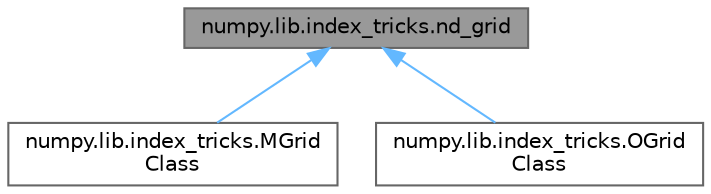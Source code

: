 digraph "numpy.lib.index_tricks.nd_grid"
{
 // LATEX_PDF_SIZE
  bgcolor="transparent";
  edge [fontname=Helvetica,fontsize=10,labelfontname=Helvetica,labelfontsize=10];
  node [fontname=Helvetica,fontsize=10,shape=box,height=0.2,width=0.4];
  Node1 [id="Node000001",label="numpy.lib.index_tricks.nd_grid",height=0.2,width=0.4,color="gray40", fillcolor="grey60", style="filled", fontcolor="black",tooltip=" "];
  Node1 -> Node2 [id="edge1_Node000001_Node000002",dir="back",color="steelblue1",style="solid",tooltip=" "];
  Node2 [id="Node000002",label="numpy.lib.index_tricks.MGrid\lClass",height=0.2,width=0.4,color="gray40", fillcolor="white", style="filled",URL="$d6/d2a/classnumpy_1_1lib_1_1index__tricks_1_1MGridClass.html",tooltip=" "];
  Node1 -> Node3 [id="edge2_Node000001_Node000003",dir="back",color="steelblue1",style="solid",tooltip=" "];
  Node3 [id="Node000003",label="numpy.lib.index_tricks.OGrid\lClass",height=0.2,width=0.4,color="gray40", fillcolor="white", style="filled",URL="$d9/d66/classnumpy_1_1lib_1_1index__tricks_1_1OGridClass.html",tooltip=" "];
}
